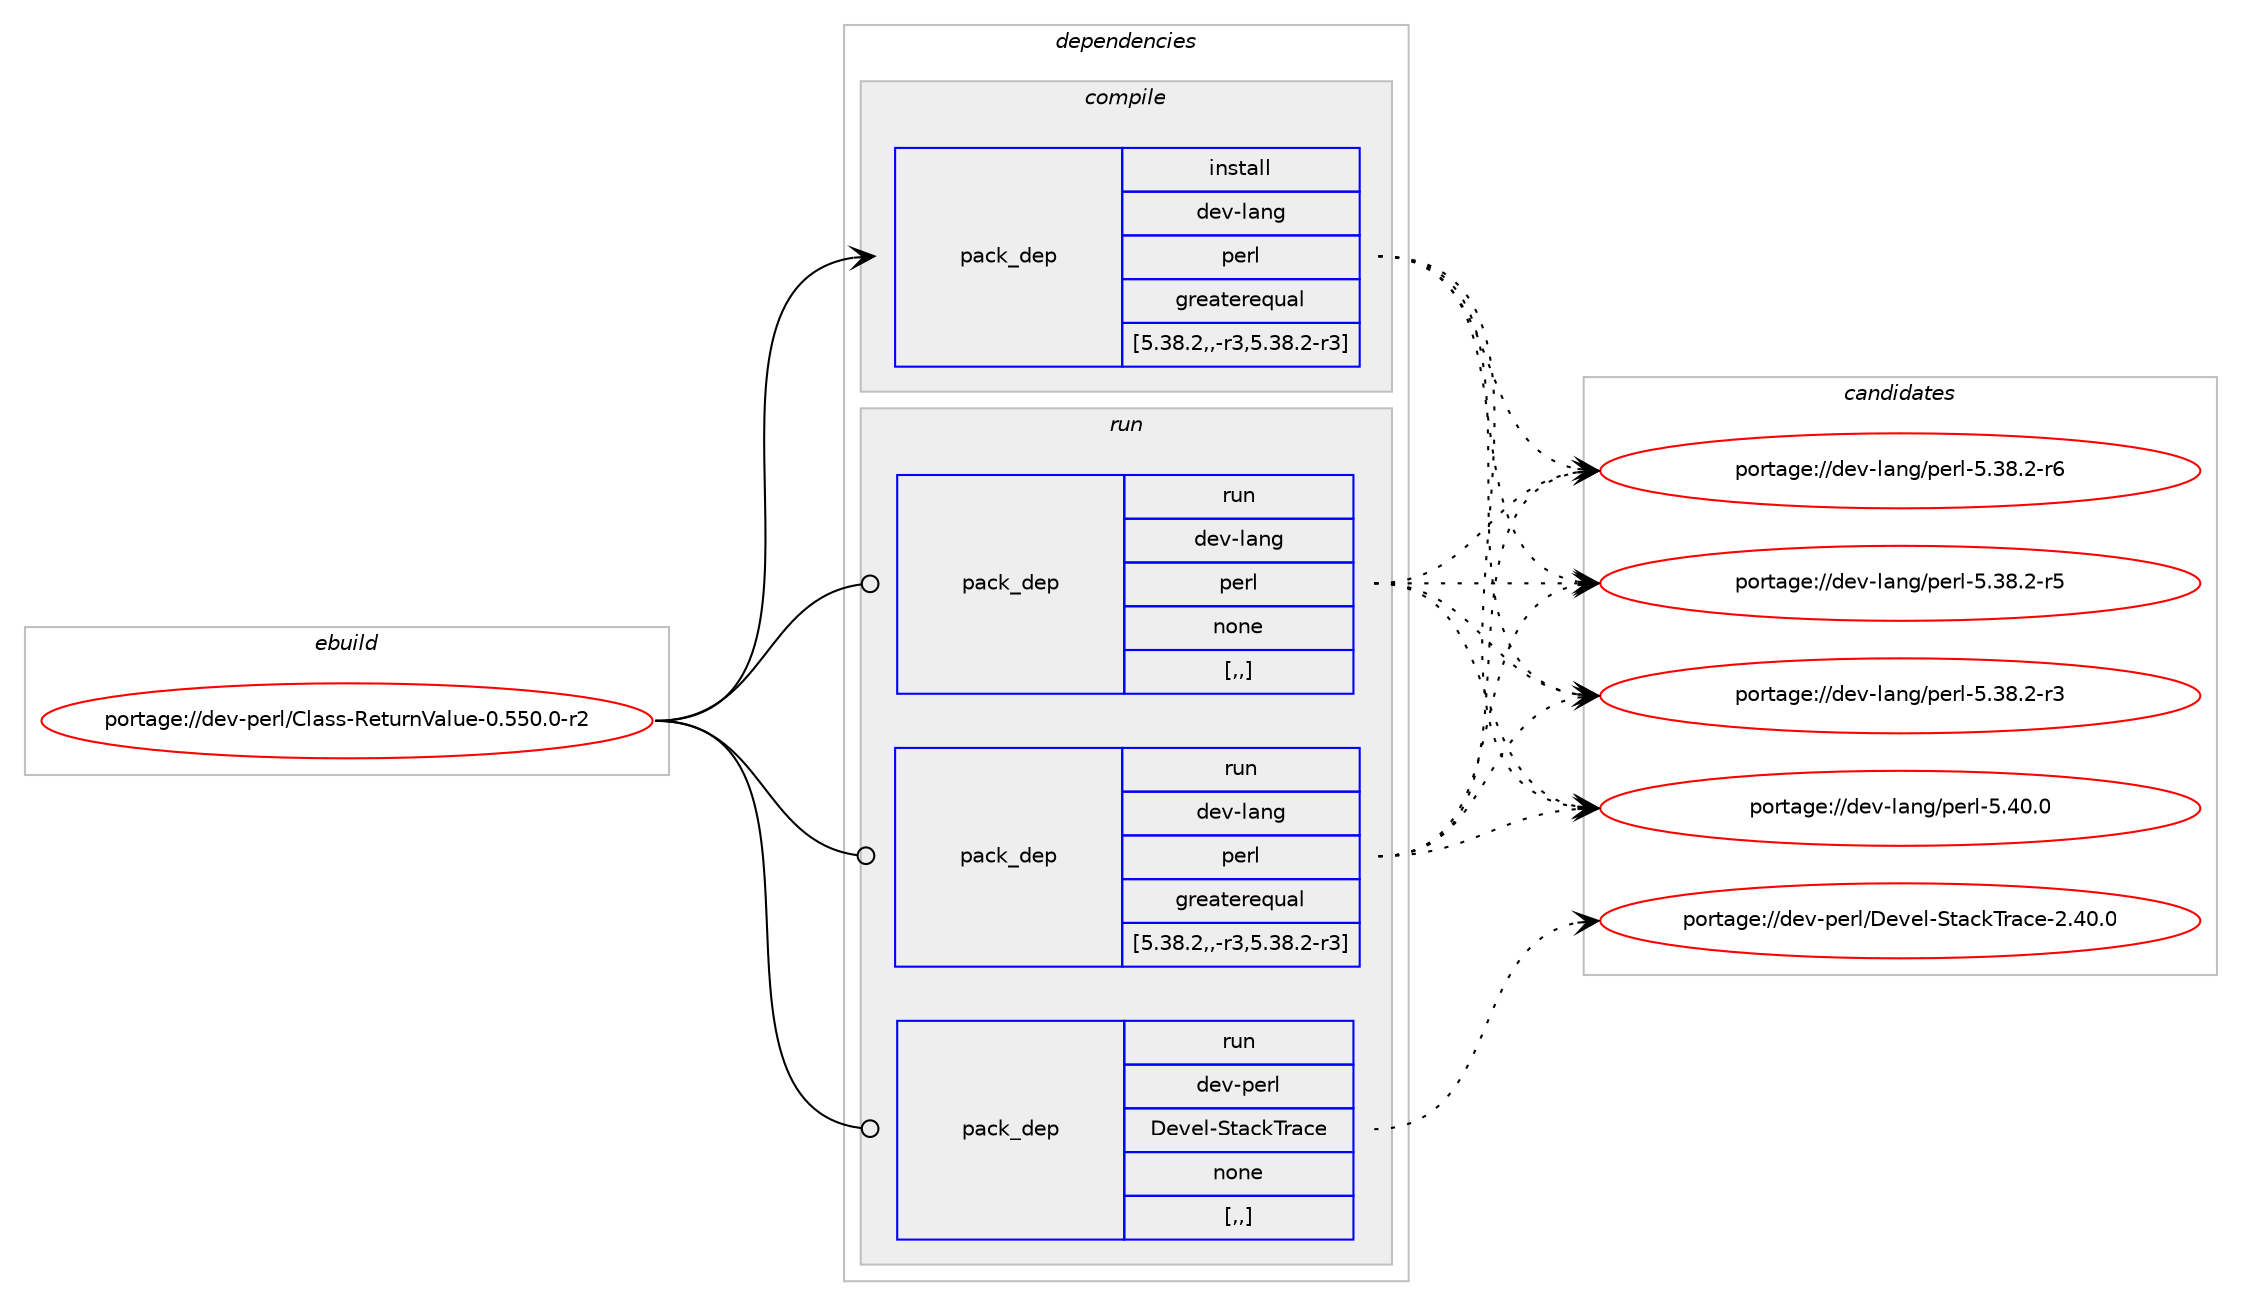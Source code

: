 digraph prolog {

# *************
# Graph options
# *************

newrank=true;
concentrate=true;
compound=true;
graph [rankdir=LR,fontname=Helvetica,fontsize=10,ranksep=1.5];#, ranksep=2.5, nodesep=0.2];
edge  [arrowhead=vee];
node  [fontname=Helvetica,fontsize=10];

# **********
# The ebuild
# **********

subgraph cluster_leftcol {
color=gray;
label=<<i>ebuild</i>>;
id [label="portage://dev-perl/Class-ReturnValue-0.550.0-r2", color=red, width=4, href="../dev-perl/Class-ReturnValue-0.550.0-r2.svg"];
}

# ****************
# The dependencies
# ****************

subgraph cluster_midcol {
color=gray;
label=<<i>dependencies</i>>;
subgraph cluster_compile {
fillcolor="#eeeeee";
style=filled;
label=<<i>compile</i>>;
subgraph pack96329 {
dependency127460 [label=<<TABLE BORDER="0" CELLBORDER="1" CELLSPACING="0" CELLPADDING="4" WIDTH="220"><TR><TD ROWSPAN="6" CELLPADDING="30">pack_dep</TD></TR><TR><TD WIDTH="110">install</TD></TR><TR><TD>dev-lang</TD></TR><TR><TD>perl</TD></TR><TR><TD>greaterequal</TD></TR><TR><TD>[5.38.2,,-r3,5.38.2-r3]</TD></TR></TABLE>>, shape=none, color=blue];
}
id:e -> dependency127460:w [weight=20,style="solid",arrowhead="vee"];
}
subgraph cluster_compileandrun {
fillcolor="#eeeeee";
style=filled;
label=<<i>compile and run</i>>;
}
subgraph cluster_run {
fillcolor="#eeeeee";
style=filled;
label=<<i>run</i>>;
subgraph pack96330 {
dependency127461 [label=<<TABLE BORDER="0" CELLBORDER="1" CELLSPACING="0" CELLPADDING="4" WIDTH="220"><TR><TD ROWSPAN="6" CELLPADDING="30">pack_dep</TD></TR><TR><TD WIDTH="110">run</TD></TR><TR><TD>dev-lang</TD></TR><TR><TD>perl</TD></TR><TR><TD>greaterequal</TD></TR><TR><TD>[5.38.2,,-r3,5.38.2-r3]</TD></TR></TABLE>>, shape=none, color=blue];
}
id:e -> dependency127461:w [weight=20,style="solid",arrowhead="odot"];
subgraph pack96331 {
dependency127462 [label=<<TABLE BORDER="0" CELLBORDER="1" CELLSPACING="0" CELLPADDING="4" WIDTH="220"><TR><TD ROWSPAN="6" CELLPADDING="30">pack_dep</TD></TR><TR><TD WIDTH="110">run</TD></TR><TR><TD>dev-lang</TD></TR><TR><TD>perl</TD></TR><TR><TD>none</TD></TR><TR><TD>[,,]</TD></TR></TABLE>>, shape=none, color=blue];
}
id:e -> dependency127462:w [weight=20,style="solid",arrowhead="odot"];
subgraph pack96332 {
dependency127463 [label=<<TABLE BORDER="0" CELLBORDER="1" CELLSPACING="0" CELLPADDING="4" WIDTH="220"><TR><TD ROWSPAN="6" CELLPADDING="30">pack_dep</TD></TR><TR><TD WIDTH="110">run</TD></TR><TR><TD>dev-perl</TD></TR><TR><TD>Devel-StackTrace</TD></TR><TR><TD>none</TD></TR><TR><TD>[,,]</TD></TR></TABLE>>, shape=none, color=blue];
}
id:e -> dependency127463:w [weight=20,style="solid",arrowhead="odot"];
}
}

# **************
# The candidates
# **************

subgraph cluster_choices {
rank=same;
color=gray;
label=<<i>candidates</i>>;

subgraph choice96329 {
color=black;
nodesep=1;
choice10010111845108971101034711210111410845534652484648 [label="portage://dev-lang/perl-5.40.0", color=red, width=4,href="../dev-lang/perl-5.40.0.svg"];
choice100101118451089711010347112101114108455346515646504511454 [label="portage://dev-lang/perl-5.38.2-r6", color=red, width=4,href="../dev-lang/perl-5.38.2-r6.svg"];
choice100101118451089711010347112101114108455346515646504511453 [label="portage://dev-lang/perl-5.38.2-r5", color=red, width=4,href="../dev-lang/perl-5.38.2-r5.svg"];
choice100101118451089711010347112101114108455346515646504511451 [label="portage://dev-lang/perl-5.38.2-r3", color=red, width=4,href="../dev-lang/perl-5.38.2-r3.svg"];
dependency127460:e -> choice10010111845108971101034711210111410845534652484648:w [style=dotted,weight="100"];
dependency127460:e -> choice100101118451089711010347112101114108455346515646504511454:w [style=dotted,weight="100"];
dependency127460:e -> choice100101118451089711010347112101114108455346515646504511453:w [style=dotted,weight="100"];
dependency127460:e -> choice100101118451089711010347112101114108455346515646504511451:w [style=dotted,weight="100"];
}
subgraph choice96330 {
color=black;
nodesep=1;
choice10010111845108971101034711210111410845534652484648 [label="portage://dev-lang/perl-5.40.0", color=red, width=4,href="../dev-lang/perl-5.40.0.svg"];
choice100101118451089711010347112101114108455346515646504511454 [label="portage://dev-lang/perl-5.38.2-r6", color=red, width=4,href="../dev-lang/perl-5.38.2-r6.svg"];
choice100101118451089711010347112101114108455346515646504511453 [label="portage://dev-lang/perl-5.38.2-r5", color=red, width=4,href="../dev-lang/perl-5.38.2-r5.svg"];
choice100101118451089711010347112101114108455346515646504511451 [label="portage://dev-lang/perl-5.38.2-r3", color=red, width=4,href="../dev-lang/perl-5.38.2-r3.svg"];
dependency127461:e -> choice10010111845108971101034711210111410845534652484648:w [style=dotted,weight="100"];
dependency127461:e -> choice100101118451089711010347112101114108455346515646504511454:w [style=dotted,weight="100"];
dependency127461:e -> choice100101118451089711010347112101114108455346515646504511453:w [style=dotted,weight="100"];
dependency127461:e -> choice100101118451089711010347112101114108455346515646504511451:w [style=dotted,weight="100"];
}
subgraph choice96331 {
color=black;
nodesep=1;
choice10010111845108971101034711210111410845534652484648 [label="portage://dev-lang/perl-5.40.0", color=red, width=4,href="../dev-lang/perl-5.40.0.svg"];
choice100101118451089711010347112101114108455346515646504511454 [label="portage://dev-lang/perl-5.38.2-r6", color=red, width=4,href="../dev-lang/perl-5.38.2-r6.svg"];
choice100101118451089711010347112101114108455346515646504511453 [label="portage://dev-lang/perl-5.38.2-r5", color=red, width=4,href="../dev-lang/perl-5.38.2-r5.svg"];
choice100101118451089711010347112101114108455346515646504511451 [label="portage://dev-lang/perl-5.38.2-r3", color=red, width=4,href="../dev-lang/perl-5.38.2-r3.svg"];
dependency127462:e -> choice10010111845108971101034711210111410845534652484648:w [style=dotted,weight="100"];
dependency127462:e -> choice100101118451089711010347112101114108455346515646504511454:w [style=dotted,weight="100"];
dependency127462:e -> choice100101118451089711010347112101114108455346515646504511453:w [style=dotted,weight="100"];
dependency127462:e -> choice100101118451089711010347112101114108455346515646504511451:w [style=dotted,weight="100"];
}
subgraph choice96332 {
color=black;
nodesep=1;
choice1001011184511210111410847681011181011084583116979910784114979910145504652484648 [label="portage://dev-perl/Devel-StackTrace-2.40.0", color=red, width=4,href="../dev-perl/Devel-StackTrace-2.40.0.svg"];
dependency127463:e -> choice1001011184511210111410847681011181011084583116979910784114979910145504652484648:w [style=dotted,weight="100"];
}
}

}

